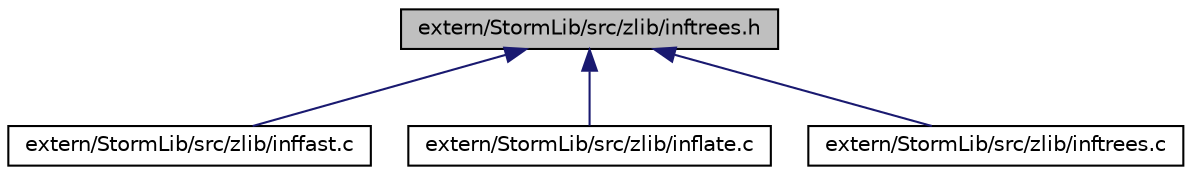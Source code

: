 digraph G
{
  edge [fontname="Helvetica",fontsize="10",labelfontname="Helvetica",labelfontsize="10"];
  node [fontname="Helvetica",fontsize="10",shape=record];
  Node1 [label="extern/StormLib/src/zlib/inftrees.h",height=0.2,width=0.4,color="black", fillcolor="grey75", style="filled" fontcolor="black"];
  Node1 -> Node2 [dir="back",color="midnightblue",fontsize="10",style="solid",fontname="Helvetica"];
  Node2 [label="extern/StormLib/src/zlib/inffast.c",height=0.2,width=0.4,color="black", fillcolor="white", style="filled",URL="$inffast_8c.html"];
  Node1 -> Node3 [dir="back",color="midnightblue",fontsize="10",style="solid",fontname="Helvetica"];
  Node3 [label="extern/StormLib/src/zlib/inflate.c",height=0.2,width=0.4,color="black", fillcolor="white", style="filled",URL="$inflate_8c.html"];
  Node1 -> Node4 [dir="back",color="midnightblue",fontsize="10",style="solid",fontname="Helvetica"];
  Node4 [label="extern/StormLib/src/zlib/inftrees.c",height=0.2,width=0.4,color="black", fillcolor="white", style="filled",URL="$inftrees_8c.html"];
}
